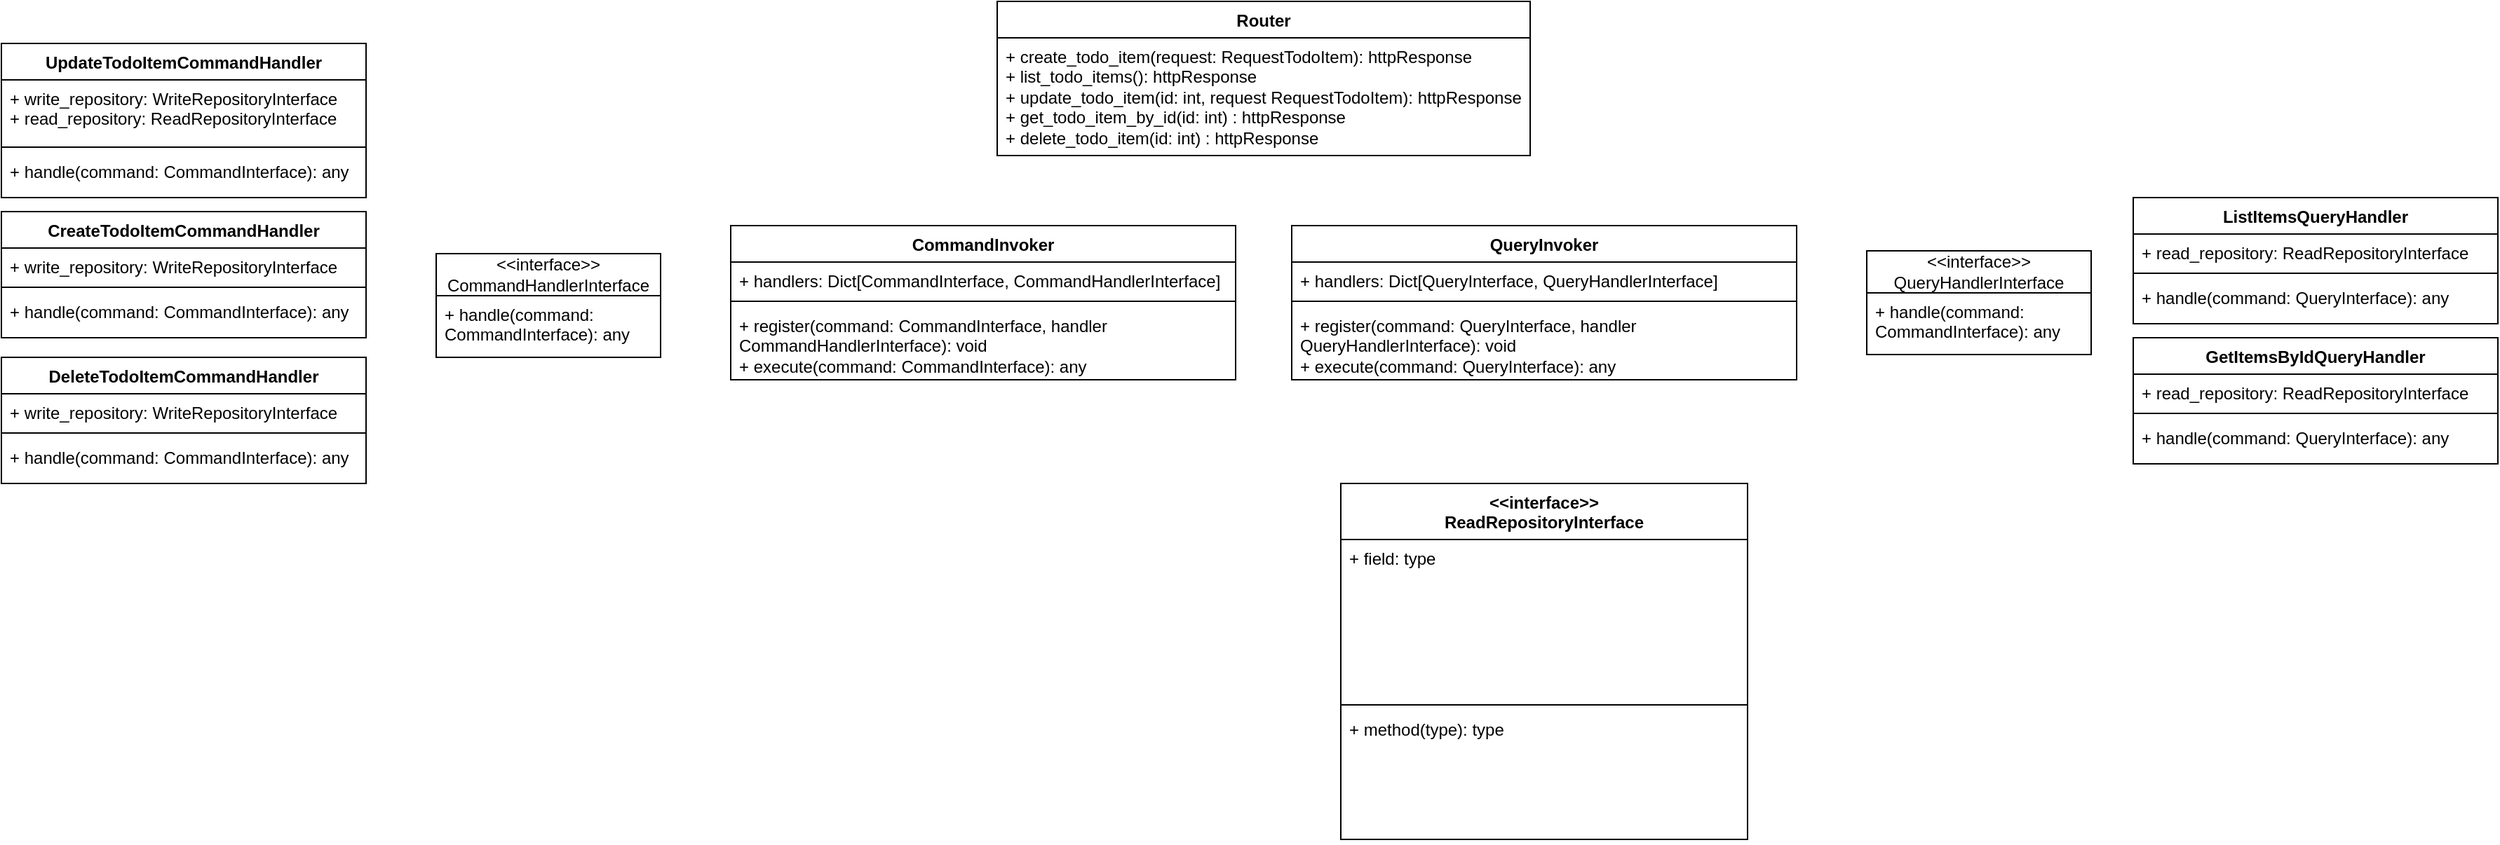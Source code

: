 <mxfile version="22.1.18" type="github">
  <diagram id="C5RBs43oDa-KdzZeNtuy" name="Page-1">
    <mxGraphModel dx="2261" dy="802" grid="1" gridSize="10" guides="1" tooltips="1" connect="1" arrows="1" fold="1" page="1" pageScale="1" pageWidth="827" pageHeight="1169" math="0" shadow="0">
      <root>
        <mxCell id="WIyWlLk6GJQsqaUBKTNV-0" />
        <mxCell id="WIyWlLk6GJQsqaUBKTNV-1" parent="WIyWlLk6GJQsqaUBKTNV-0" />
        <mxCell id="99IpTOKlGNFrOxJhFEqu-1" value="Router" style="swimlane;fontStyle=1;align=center;verticalAlign=top;childLayout=stackLayout;horizontal=1;startSize=26;horizontalStack=0;resizeParent=1;resizeParentMax=0;resizeLast=0;collapsible=1;marginBottom=0;whiteSpace=wrap;html=1;" vertex="1" parent="WIyWlLk6GJQsqaUBKTNV-1">
          <mxGeometry x="220" y="10" width="380" height="110" as="geometry" />
        </mxCell>
        <mxCell id="99IpTOKlGNFrOxJhFEqu-4" value="+&amp;nbsp;create_todo_item(request: RequestTodoItem): httpResponse&lt;span style=&quot;&quot;&gt;&lt;span style=&quot;&quot;&gt;&amp;nbsp;&amp;nbsp;&amp;nbsp;&lt;/span&gt;&lt;br&gt;&lt;/span&gt;+&amp;nbsp;list_todo_items(): httpResponse&lt;br&gt;+ update_todo_item(id: int, request RequestTodoItem): httpResponse&lt;br&gt;+ get_todo_item_by_id(id: int) : httpResponse&lt;br&gt;+ delete_todo_item(id: int) : httpResponse" style="text;strokeColor=none;fillColor=none;align=left;verticalAlign=top;spacingLeft=4;spacingRight=4;overflow=hidden;rotatable=0;points=[[0,0.5],[1,0.5]];portConstraint=eastwest;whiteSpace=wrap;html=1;" vertex="1" parent="99IpTOKlGNFrOxJhFEqu-1">
          <mxGeometry y="26" width="380" height="84" as="geometry" />
        </mxCell>
        <mxCell id="99IpTOKlGNFrOxJhFEqu-5" value="CommandInvoker" style="swimlane;fontStyle=1;align=center;verticalAlign=top;childLayout=stackLayout;horizontal=1;startSize=26;horizontalStack=0;resizeParent=1;resizeParentMax=0;resizeLast=0;collapsible=1;marginBottom=0;whiteSpace=wrap;html=1;" vertex="1" parent="WIyWlLk6GJQsqaUBKTNV-1">
          <mxGeometry x="30" y="170" width="360" height="110" as="geometry" />
        </mxCell>
        <mxCell id="99IpTOKlGNFrOxJhFEqu-6" value="+ handlers:&amp;nbsp;Dict[CommandInterface, CommandHandlerInterface]" style="text;strokeColor=none;fillColor=none;align=left;verticalAlign=top;spacingLeft=4;spacingRight=4;overflow=hidden;rotatable=0;points=[[0,0.5],[1,0.5]];portConstraint=eastwest;whiteSpace=wrap;html=1;" vertex="1" parent="99IpTOKlGNFrOxJhFEqu-5">
          <mxGeometry y="26" width="360" height="24" as="geometry" />
        </mxCell>
        <mxCell id="99IpTOKlGNFrOxJhFEqu-7" value="" style="line;strokeWidth=1;fillColor=none;align=left;verticalAlign=middle;spacingTop=-1;spacingLeft=3;spacingRight=3;rotatable=0;labelPosition=right;points=[];portConstraint=eastwest;strokeColor=inherit;" vertex="1" parent="99IpTOKlGNFrOxJhFEqu-5">
          <mxGeometry y="50" width="360" height="8" as="geometry" />
        </mxCell>
        <mxCell id="99IpTOKlGNFrOxJhFEqu-8" value="+&amp;nbsp;register(command: CommandInterface, handler CommandHandlerInterface): void &amp;nbsp;&lt;span style=&quot;white-space: pre;&quot;&gt;&#x9;&lt;br/&gt;&lt;/span&gt;+ execute(command: CommandInterface): any&lt;br&gt;" style="text;strokeColor=none;fillColor=none;align=left;verticalAlign=top;spacingLeft=4;spacingRight=4;overflow=hidden;rotatable=0;points=[[0,0.5],[1,0.5]];portConstraint=eastwest;whiteSpace=wrap;html=1;" vertex="1" parent="99IpTOKlGNFrOxJhFEqu-5">
          <mxGeometry y="58" width="360" height="52" as="geometry" />
        </mxCell>
        <mxCell id="99IpTOKlGNFrOxJhFEqu-9" value="&amp;lt;&amp;lt;interface&amp;gt;&amp;gt;&lt;br&gt;CommandHandlerInterface" style="swimlane;fontStyle=0;childLayout=stackLayout;horizontal=1;startSize=30;fillColor=none;horizontalStack=0;resizeParent=1;resizeParentMax=0;resizeLast=0;collapsible=1;marginBottom=0;whiteSpace=wrap;html=1;" vertex="1" parent="WIyWlLk6GJQsqaUBKTNV-1">
          <mxGeometry x="-180" y="190" width="160" height="74" as="geometry" />
        </mxCell>
        <mxCell id="99IpTOKlGNFrOxJhFEqu-10" value="+ handle(command: CommandInterface): any" style="text;strokeColor=none;fillColor=none;align=left;verticalAlign=top;spacingLeft=4;spacingRight=4;overflow=hidden;rotatable=0;points=[[0,0.5],[1,0.5]];portConstraint=eastwest;whiteSpace=wrap;html=1;" vertex="1" parent="99IpTOKlGNFrOxJhFEqu-9">
          <mxGeometry y="30" width="160" height="44" as="geometry" />
        </mxCell>
        <mxCell id="99IpTOKlGNFrOxJhFEqu-13" value="UpdateTodoItemCommandHandler" style="swimlane;fontStyle=1;align=center;verticalAlign=top;childLayout=stackLayout;horizontal=1;startSize=26;horizontalStack=0;resizeParent=1;resizeParentMax=0;resizeLast=0;collapsible=1;marginBottom=0;whiteSpace=wrap;html=1;" vertex="1" parent="WIyWlLk6GJQsqaUBKTNV-1">
          <mxGeometry x="-490" y="40" width="260" height="110" as="geometry" />
        </mxCell>
        <mxCell id="99IpTOKlGNFrOxJhFEqu-14" value="+ write_repository: WriteRepositoryInterface&lt;br&gt;+ read_repository: ReadRepositoryInterface&amp;nbsp;" style="text;strokeColor=none;fillColor=none;align=left;verticalAlign=top;spacingLeft=4;spacingRight=4;overflow=hidden;rotatable=0;points=[[0,0.5],[1,0.5]];portConstraint=eastwest;whiteSpace=wrap;html=1;" vertex="1" parent="99IpTOKlGNFrOxJhFEqu-13">
          <mxGeometry y="26" width="260" height="44" as="geometry" />
        </mxCell>
        <mxCell id="99IpTOKlGNFrOxJhFEqu-15" value="" style="line;strokeWidth=1;fillColor=none;align=left;verticalAlign=middle;spacingTop=-1;spacingLeft=3;spacingRight=3;rotatable=0;labelPosition=right;points=[];portConstraint=eastwest;strokeColor=inherit;" vertex="1" parent="99IpTOKlGNFrOxJhFEqu-13">
          <mxGeometry y="70" width="260" height="8" as="geometry" />
        </mxCell>
        <mxCell id="99IpTOKlGNFrOxJhFEqu-16" value="+ handle(command: CommandInterface): any" style="text;strokeColor=none;fillColor=none;align=left;verticalAlign=top;spacingLeft=4;spacingRight=4;overflow=hidden;rotatable=0;points=[[0,0.5],[1,0.5]];portConstraint=eastwest;whiteSpace=wrap;html=1;" vertex="1" parent="99IpTOKlGNFrOxJhFEqu-13">
          <mxGeometry y="78" width="260" height="32" as="geometry" />
        </mxCell>
        <mxCell id="99IpTOKlGNFrOxJhFEqu-17" value="CreateTodoItemCommandHandler" style="swimlane;fontStyle=1;align=center;verticalAlign=top;childLayout=stackLayout;horizontal=1;startSize=26;horizontalStack=0;resizeParent=1;resizeParentMax=0;resizeLast=0;collapsible=1;marginBottom=0;whiteSpace=wrap;html=1;" vertex="1" parent="WIyWlLk6GJQsqaUBKTNV-1">
          <mxGeometry x="-490" y="160" width="260" height="90" as="geometry" />
        </mxCell>
        <mxCell id="99IpTOKlGNFrOxJhFEqu-18" value="+ write_repository: WriteRepositoryInterface&amp;nbsp;" style="text;strokeColor=none;fillColor=none;align=left;verticalAlign=top;spacingLeft=4;spacingRight=4;overflow=hidden;rotatable=0;points=[[0,0.5],[1,0.5]];portConstraint=eastwest;whiteSpace=wrap;html=1;" vertex="1" parent="99IpTOKlGNFrOxJhFEqu-17">
          <mxGeometry y="26" width="260" height="24" as="geometry" />
        </mxCell>
        <mxCell id="99IpTOKlGNFrOxJhFEqu-19" value="" style="line;strokeWidth=1;fillColor=none;align=left;verticalAlign=middle;spacingTop=-1;spacingLeft=3;spacingRight=3;rotatable=0;labelPosition=right;points=[];portConstraint=eastwest;strokeColor=inherit;" vertex="1" parent="99IpTOKlGNFrOxJhFEqu-17">
          <mxGeometry y="50" width="260" height="8" as="geometry" />
        </mxCell>
        <mxCell id="99IpTOKlGNFrOxJhFEqu-20" value="+ handle(command: CommandInterface): any" style="text;strokeColor=none;fillColor=none;align=left;verticalAlign=top;spacingLeft=4;spacingRight=4;overflow=hidden;rotatable=0;points=[[0,0.5],[1,0.5]];portConstraint=eastwest;whiteSpace=wrap;html=1;" vertex="1" parent="99IpTOKlGNFrOxJhFEqu-17">
          <mxGeometry y="58" width="260" height="32" as="geometry" />
        </mxCell>
        <mxCell id="99IpTOKlGNFrOxJhFEqu-33" value="DeleteTodoItemCommandHandler" style="swimlane;fontStyle=1;align=center;verticalAlign=top;childLayout=stackLayout;horizontal=1;startSize=26;horizontalStack=0;resizeParent=1;resizeParentMax=0;resizeLast=0;collapsible=1;marginBottom=0;whiteSpace=wrap;html=1;" vertex="1" parent="WIyWlLk6GJQsqaUBKTNV-1">
          <mxGeometry x="-490" y="264" width="260" height="90" as="geometry" />
        </mxCell>
        <mxCell id="99IpTOKlGNFrOxJhFEqu-34" value="+ write_repository: WriteRepositoryInterface&amp;nbsp;" style="text;strokeColor=none;fillColor=none;align=left;verticalAlign=top;spacingLeft=4;spacingRight=4;overflow=hidden;rotatable=0;points=[[0,0.5],[1,0.5]];portConstraint=eastwest;whiteSpace=wrap;html=1;" vertex="1" parent="99IpTOKlGNFrOxJhFEqu-33">
          <mxGeometry y="26" width="260" height="24" as="geometry" />
        </mxCell>
        <mxCell id="99IpTOKlGNFrOxJhFEqu-35" value="" style="line;strokeWidth=1;fillColor=none;align=left;verticalAlign=middle;spacingTop=-1;spacingLeft=3;spacingRight=3;rotatable=0;labelPosition=right;points=[];portConstraint=eastwest;strokeColor=inherit;" vertex="1" parent="99IpTOKlGNFrOxJhFEqu-33">
          <mxGeometry y="50" width="260" height="8" as="geometry" />
        </mxCell>
        <mxCell id="99IpTOKlGNFrOxJhFEqu-36" value="+ handle(command: CommandInterface): any" style="text;strokeColor=none;fillColor=none;align=left;verticalAlign=top;spacingLeft=4;spacingRight=4;overflow=hidden;rotatable=0;points=[[0,0.5],[1,0.5]];portConstraint=eastwest;whiteSpace=wrap;html=1;" vertex="1" parent="99IpTOKlGNFrOxJhFEqu-33">
          <mxGeometry y="58" width="260" height="32" as="geometry" />
        </mxCell>
        <mxCell id="99IpTOKlGNFrOxJhFEqu-37" value="GetItemsByIdQueryHandler" style="swimlane;fontStyle=1;align=center;verticalAlign=top;childLayout=stackLayout;horizontal=1;startSize=26;horizontalStack=0;resizeParent=1;resizeParentMax=0;resizeLast=0;collapsible=1;marginBottom=0;whiteSpace=wrap;html=1;" vertex="1" parent="WIyWlLk6GJQsqaUBKTNV-1">
          <mxGeometry x="1030" y="250" width="260" height="90" as="geometry" />
        </mxCell>
        <mxCell id="99IpTOKlGNFrOxJhFEqu-38" value="+ read_repository: ReadRepositoryInterface" style="text;strokeColor=none;fillColor=none;align=left;verticalAlign=top;spacingLeft=4;spacingRight=4;overflow=hidden;rotatable=0;points=[[0,0.5],[1,0.5]];portConstraint=eastwest;whiteSpace=wrap;html=1;" vertex="1" parent="99IpTOKlGNFrOxJhFEqu-37">
          <mxGeometry y="26" width="260" height="24" as="geometry" />
        </mxCell>
        <mxCell id="99IpTOKlGNFrOxJhFEqu-39" value="" style="line;strokeWidth=1;fillColor=none;align=left;verticalAlign=middle;spacingTop=-1;spacingLeft=3;spacingRight=3;rotatable=0;labelPosition=right;points=[];portConstraint=eastwest;strokeColor=inherit;" vertex="1" parent="99IpTOKlGNFrOxJhFEqu-37">
          <mxGeometry y="50" width="260" height="8" as="geometry" />
        </mxCell>
        <mxCell id="99IpTOKlGNFrOxJhFEqu-40" value="+ handle(command: QueryInterface): any" style="text;strokeColor=none;fillColor=none;align=left;verticalAlign=top;spacingLeft=4;spacingRight=4;overflow=hidden;rotatable=0;points=[[0,0.5],[1,0.5]];portConstraint=eastwest;whiteSpace=wrap;html=1;" vertex="1" parent="99IpTOKlGNFrOxJhFEqu-37">
          <mxGeometry y="58" width="260" height="32" as="geometry" />
        </mxCell>
        <mxCell id="99IpTOKlGNFrOxJhFEqu-41" value="ListItemsQueryHandler" style="swimlane;fontStyle=1;align=center;verticalAlign=top;childLayout=stackLayout;horizontal=1;startSize=26;horizontalStack=0;resizeParent=1;resizeParentMax=0;resizeLast=0;collapsible=1;marginBottom=0;whiteSpace=wrap;html=1;" vertex="1" parent="WIyWlLk6GJQsqaUBKTNV-1">
          <mxGeometry x="1030" y="150" width="260" height="90" as="geometry" />
        </mxCell>
        <mxCell id="99IpTOKlGNFrOxJhFEqu-42" value="+ read_repository: ReadRepositoryInterface" style="text;strokeColor=none;fillColor=none;align=left;verticalAlign=top;spacingLeft=4;spacingRight=4;overflow=hidden;rotatable=0;points=[[0,0.5],[1,0.5]];portConstraint=eastwest;whiteSpace=wrap;html=1;" vertex="1" parent="99IpTOKlGNFrOxJhFEqu-41">
          <mxGeometry y="26" width="260" height="24" as="geometry" />
        </mxCell>
        <mxCell id="99IpTOKlGNFrOxJhFEqu-43" value="" style="line;strokeWidth=1;fillColor=none;align=left;verticalAlign=middle;spacingTop=-1;spacingLeft=3;spacingRight=3;rotatable=0;labelPosition=right;points=[];portConstraint=eastwest;strokeColor=inherit;" vertex="1" parent="99IpTOKlGNFrOxJhFEqu-41">
          <mxGeometry y="50" width="260" height="8" as="geometry" />
        </mxCell>
        <mxCell id="99IpTOKlGNFrOxJhFEqu-44" value="+ handle(command: QueryInterface): any" style="text;strokeColor=none;fillColor=none;align=left;verticalAlign=top;spacingLeft=4;spacingRight=4;overflow=hidden;rotatable=0;points=[[0,0.5],[1,0.5]];portConstraint=eastwest;whiteSpace=wrap;html=1;" vertex="1" parent="99IpTOKlGNFrOxJhFEqu-41">
          <mxGeometry y="58" width="260" height="32" as="geometry" />
        </mxCell>
        <mxCell id="99IpTOKlGNFrOxJhFEqu-45" value="QueryInvoker" style="swimlane;fontStyle=1;align=center;verticalAlign=top;childLayout=stackLayout;horizontal=1;startSize=26;horizontalStack=0;resizeParent=1;resizeParentMax=0;resizeLast=0;collapsible=1;marginBottom=0;whiteSpace=wrap;html=1;" vertex="1" parent="WIyWlLk6GJQsqaUBKTNV-1">
          <mxGeometry x="430" y="170" width="360" height="110" as="geometry" />
        </mxCell>
        <mxCell id="99IpTOKlGNFrOxJhFEqu-46" value="+ handlers:&amp;nbsp;Dict[QueryInterface, QueryHandlerInterface]" style="text;strokeColor=none;fillColor=none;align=left;verticalAlign=top;spacingLeft=4;spacingRight=4;overflow=hidden;rotatable=0;points=[[0,0.5],[1,0.5]];portConstraint=eastwest;whiteSpace=wrap;html=1;" vertex="1" parent="99IpTOKlGNFrOxJhFEqu-45">
          <mxGeometry y="26" width="360" height="24" as="geometry" />
        </mxCell>
        <mxCell id="99IpTOKlGNFrOxJhFEqu-47" value="" style="line;strokeWidth=1;fillColor=none;align=left;verticalAlign=middle;spacingTop=-1;spacingLeft=3;spacingRight=3;rotatable=0;labelPosition=right;points=[];portConstraint=eastwest;strokeColor=inherit;" vertex="1" parent="99IpTOKlGNFrOxJhFEqu-45">
          <mxGeometry y="50" width="360" height="8" as="geometry" />
        </mxCell>
        <mxCell id="99IpTOKlGNFrOxJhFEqu-48" value="+&amp;nbsp;register(command: QueryInterface, handler QueryHandlerInterface): void &amp;nbsp;&lt;span style=&quot;white-space: pre;&quot;&gt;&#x9;&lt;br&gt;&lt;/span&gt;+ execute(command: QueryInterface): any" style="text;strokeColor=none;fillColor=none;align=left;verticalAlign=top;spacingLeft=4;spacingRight=4;overflow=hidden;rotatable=0;points=[[0,0.5],[1,0.5]];portConstraint=eastwest;whiteSpace=wrap;html=1;" vertex="1" parent="99IpTOKlGNFrOxJhFEqu-45">
          <mxGeometry y="58" width="360" height="52" as="geometry" />
        </mxCell>
        <mxCell id="99IpTOKlGNFrOxJhFEqu-50" value="&amp;lt;&amp;lt;interface&amp;gt;&amp;gt;&lt;br&gt;QueryHandlerInterface" style="swimlane;fontStyle=0;childLayout=stackLayout;horizontal=1;startSize=30;fillColor=none;horizontalStack=0;resizeParent=1;resizeParentMax=0;resizeLast=0;collapsible=1;marginBottom=0;whiteSpace=wrap;html=1;" vertex="1" parent="WIyWlLk6GJQsqaUBKTNV-1">
          <mxGeometry x="840" y="188" width="160" height="74" as="geometry" />
        </mxCell>
        <mxCell id="99IpTOKlGNFrOxJhFEqu-51" value="+ handle(command: CommandInterface): any" style="text;strokeColor=none;fillColor=none;align=left;verticalAlign=top;spacingLeft=4;spacingRight=4;overflow=hidden;rotatable=0;points=[[0,0.5],[1,0.5]];portConstraint=eastwest;whiteSpace=wrap;html=1;" vertex="1" parent="99IpTOKlGNFrOxJhFEqu-50">
          <mxGeometry y="30" width="160" height="44" as="geometry" />
        </mxCell>
        <mxCell id="99IpTOKlGNFrOxJhFEqu-52" value="&amp;lt;&amp;lt;interface&amp;gt;&amp;gt;&lt;br&gt;ReadRepositoryInterface" style="swimlane;fontStyle=1;align=center;verticalAlign=top;childLayout=stackLayout;horizontal=1;startSize=40;horizontalStack=0;resizeParent=1;resizeParentMax=0;resizeLast=0;collapsible=1;marginBottom=0;whiteSpace=wrap;html=1;" vertex="1" parent="WIyWlLk6GJQsqaUBKTNV-1">
          <mxGeometry x="465" y="354" width="290" height="254" as="geometry" />
        </mxCell>
        <mxCell id="99IpTOKlGNFrOxJhFEqu-53" value="+ field: type" style="text;strokeColor=none;fillColor=none;align=left;verticalAlign=top;spacingLeft=4;spacingRight=4;overflow=hidden;rotatable=0;points=[[0,0.5],[1,0.5]];portConstraint=eastwest;whiteSpace=wrap;html=1;" vertex="1" parent="99IpTOKlGNFrOxJhFEqu-52">
          <mxGeometry y="40" width="290" height="114" as="geometry" />
        </mxCell>
        <mxCell id="99IpTOKlGNFrOxJhFEqu-54" value="" style="line;strokeWidth=1;fillColor=none;align=left;verticalAlign=middle;spacingTop=-1;spacingLeft=3;spacingRight=3;rotatable=0;labelPosition=right;points=[];portConstraint=eastwest;strokeColor=inherit;" vertex="1" parent="99IpTOKlGNFrOxJhFEqu-52">
          <mxGeometry y="154" width="290" height="8" as="geometry" />
        </mxCell>
        <mxCell id="99IpTOKlGNFrOxJhFEqu-55" value="+ method(type): type" style="text;strokeColor=none;fillColor=none;align=left;verticalAlign=top;spacingLeft=4;spacingRight=4;overflow=hidden;rotatable=0;points=[[0,0.5],[1,0.5]];portConstraint=eastwest;whiteSpace=wrap;html=1;" vertex="1" parent="99IpTOKlGNFrOxJhFEqu-52">
          <mxGeometry y="162" width="290" height="92" as="geometry" />
        </mxCell>
      </root>
    </mxGraphModel>
  </diagram>
</mxfile>
